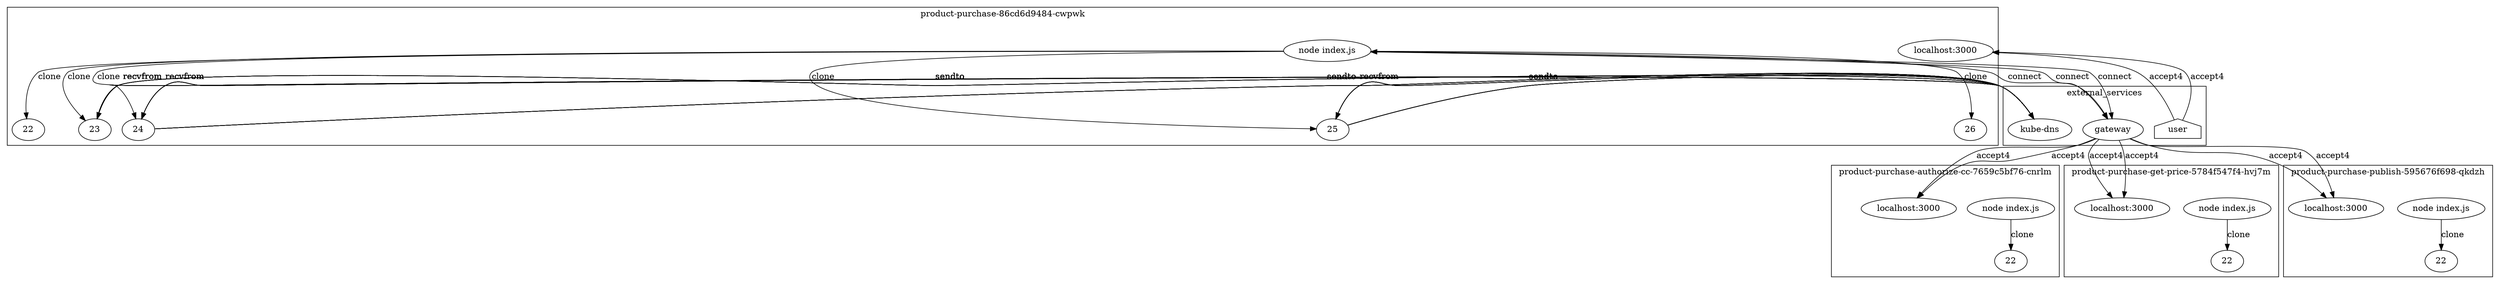 digraph G {
	subgraph "cluster_ product-purchase-authorize-cc-7659c5bf76-cnrlm " {
		label=" product-purchase-authorize-cc-7659c5bf76-cnrlm "
		35414 [label="node index.js"]
		35414 -> 35578 [label=clone]
		"product-purchase-authorize-cc_localhost_3000" [label="localhost:3000"]
		"product-purchase-authorize-cc_localhost_3000" [label="localhost:3000"]
		35578 [label=22]
	}
	subgraph "cluster_ product-purchase-86cd6d9484-cwpwk " {
		label=" product-purchase-86cd6d9484-cwpwk "
		36148 [label="node index.js"]
		36148 -> 36253 [label=clone]
		"product-purchase_localhost_3000" [label="localhost:3000"]
		"product-purchase_localhost_3000" [label="localhost:3000"]
		36148 -> 39697 [label=clone]
		36148 -> 39703 [label=clone]
		36148 -> 39710 [label=clone]
		36148 -> 39717 [label=clone]
		36253 [label=22]
		39697 [label=23]
		39703 [label=24]
		39710 [label=25]
		39717 [label=26]
	}
	subgraph "cluster_ product-purchase-get-price-5784f547f4-hvj7m " {
		label=" product-purchase-get-price-5784f547f4-hvj7m "
		37218 [label="node index.js"]
		37218 -> 37343 [label=clone]
		"product-purchase-get-price_localhost_3000" [label="localhost:3000"]
		"product-purchase-get-price_localhost_3000" [label="localhost:3000"]
		37343 [label=22]
	}
	subgraph "cluster_ product-purchase-publish-595676f698-qkdzh " {
		label=" product-purchase-publish-595676f698-qkdzh "
		38514 [label="node index.js"]
		38514 -> 38655 [label=clone]
		"product-purchase-publish_localhost_3000" [label="localhost:3000"]
		"product-purchase-publish_localhost_3000" [label="localhost:3000"]
		38655 [label=22]
	}
	subgraph cluster_services {
		label=external_services
		user [shape=house]
		"10.107.89.58_8080" -> "product-purchase-authorize-cc_localhost_3000" [label=accept4]
		"10.107.89.58_8080" -> "product-purchase-authorize-cc_localhost_3000" [label=accept4]
		user -> "product-purchase_localhost_3000" [label=accept4]
		user -> "product-purchase_localhost_3000" [label=accept4]
		"10.107.89.58_8080" [label=gateway]
		36148 -> "10.107.89.58_8080" [label=connect dir=both]
		"10.107.89.58_8080" [label=gateway]
		36148 -> "10.107.89.58_8080" [label=connect dir=both]
		"10.107.89.58_8080" [label=gateway]
		36148 -> "10.107.89.58_8080" [label=connect dir=both]
		"10.96.0.10_53" [label="kube-dns"]
		39697 -> "10.96.0.10_53" [label=sendto]
		"10.96.0.10_53" [label="kube-dns"]
		39697 -> "10.96.0.10_53" [label=sendto]
		"10.96.0.10_53" [label="kube-dns"]
		"10.96.0.10_53" -> 39697 [label=recvfrom]
		"10.96.0.10_53" [label="kube-dns"]
		"10.96.0.10_53" -> 39697 [label=recvfrom]
		"10.96.0.10_53" [label="kube-dns"]
		39697 -> "10.96.0.10_53" [label=sendto]
		"10.96.0.10_53" [label="kube-dns"]
		39697 -> "10.96.0.10_53" [label=sendto]
		"10.96.0.10_53" [label="kube-dns"]
		"10.96.0.10_53" -> 39697 [label=recvfrom]
		"10.96.0.10_53" [label="kube-dns"]
		"10.96.0.10_53" -> 39697 [label=recvfrom]
		"10.96.0.10_53" [label="kube-dns"]
		39697 -> "10.96.0.10_53" [label=sendto]
		"10.96.0.10_53" [label="kube-dns"]
		39697 -> "10.96.0.10_53" [label=sendto]
		"10.96.0.10_53" [label="kube-dns"]
		"10.96.0.10_53" -> 39697 [label=recvfrom]
		"10.96.0.10_53" [label="kube-dns"]
		"10.96.0.10_53" -> 39697 [label=recvfrom]
		"10.96.0.10_53" [label="kube-dns"]
		39697 -> "10.96.0.10_53" [label=sendto]
		"10.96.0.10_53" [label="kube-dns"]
		39697 -> "10.96.0.10_53" [label=sendto]
		"10.96.0.10_53" [label="kube-dns"]
		"10.96.0.10_53" -> 39697 [label=recvfrom]
		"10.96.0.10_53" [label="kube-dns"]
		"10.96.0.10_53" -> 39697 [label=recvfrom]
		"10.96.0.10_53" [label="kube-dns"]
		39703 -> "10.96.0.10_53" [label=sendto]
		"10.96.0.10_53" [label="kube-dns"]
		39703 -> "10.96.0.10_53" [label=sendto]
		"10.96.0.10_53" [label="kube-dns"]
		"10.96.0.10_53" -> 39703 [label=recvfrom]
		"10.96.0.10_53" [label="kube-dns"]
		"10.96.0.10_53" -> 39703 [label=recvfrom]
		"10.96.0.10_53" [label="kube-dns"]
		39703 -> "10.96.0.10_53" [label=sendto]
		"10.96.0.10_53" [label="kube-dns"]
		39703 -> "10.96.0.10_53" [label=sendto]
		"10.96.0.10_53" [label="kube-dns"]
		"10.96.0.10_53" -> 39703 [label=recvfrom]
		"10.96.0.10_53" [label="kube-dns"]
		"10.96.0.10_53" -> 39703 [label=recvfrom]
		"10.96.0.10_53" [label="kube-dns"]
		39703 -> "10.96.0.10_53" [label=sendto]
		"10.96.0.10_53" [label="kube-dns"]
		39703 -> "10.96.0.10_53" [label=sendto]
		"10.96.0.10_53" [label="kube-dns"]
		"10.96.0.10_53" -> 39703 [label=recvfrom]
		"10.96.0.10_53" [label="kube-dns"]
		"10.96.0.10_53" -> 39703 [label=recvfrom]
		"10.96.0.10_53" [label="kube-dns"]
		39703 -> "10.96.0.10_53" [label=sendto]
		"10.96.0.10_53" [label="kube-dns"]
		39703 -> "10.96.0.10_53" [label=sendto]
		"10.96.0.10_53" [label="kube-dns"]
		"10.96.0.10_53" -> 39703 [label=recvfrom]
		"10.96.0.10_53" [label="kube-dns"]
		"10.96.0.10_53" -> 39703 [label=recvfrom]
		"10.96.0.10_53" [label="kube-dns"]
		39710 -> "10.96.0.10_53" [label=sendto]
		"10.96.0.10_53" [label="kube-dns"]
		39710 -> "10.96.0.10_53" [label=sendto]
		"10.96.0.10_53" [label="kube-dns"]
		"10.96.0.10_53" -> 39710 [label=recvfrom]
		"10.96.0.10_53" [label="kube-dns"]
		"10.96.0.10_53" -> 39710 [label=recvfrom]
		"10.96.0.10_53" [label="kube-dns"]
		39710 -> "10.96.0.10_53" [label=sendto]
		"10.96.0.10_53" [label="kube-dns"]
		39710 -> "10.96.0.10_53" [label=sendto]
		"10.96.0.10_53" [label="kube-dns"]
		"10.96.0.10_53" -> 39710 [label=recvfrom]
		"10.96.0.10_53" [label="kube-dns"]
		"10.96.0.10_53" -> 39710 [label=recvfrom]
		"10.96.0.10_53" [label="kube-dns"]
		39710 -> "10.96.0.10_53" [label=sendto]
		"10.96.0.10_53" [label="kube-dns"]
		39710 -> "10.96.0.10_53" [label=sendto]
		"10.96.0.10_53" [label="kube-dns"]
		"10.96.0.10_53" -> 39710 [label=recvfrom]
		"10.96.0.10_53" [label="kube-dns"]
		"10.96.0.10_53" -> 39710 [label=recvfrom]
		"10.96.0.10_53" [label="kube-dns"]
		39710 -> "10.96.0.10_53" [label=sendto]
		"10.96.0.10_53" [label="kube-dns"]
		39710 -> "10.96.0.10_53" [label=sendto]
		"10.96.0.10_53" [label="kube-dns"]
		"10.96.0.10_53" -> 39710 [label=recvfrom]
		"10.96.0.10_53" [label="kube-dns"]
		"10.96.0.10_53" -> 39710 [label=recvfrom]
		"10.107.89.58_8080" -> "product-purchase-get-price_localhost_3000" [label=accept4]
		"10.107.89.58_8080" -> "product-purchase-get-price_localhost_3000" [label=accept4]
		"10.107.89.58_8080" -> "product-purchase-publish_localhost_3000" [label=accept4]
		"10.107.89.58_8080" -> "product-purchase-publish_localhost_3000" [label=accept4]
	}
}
